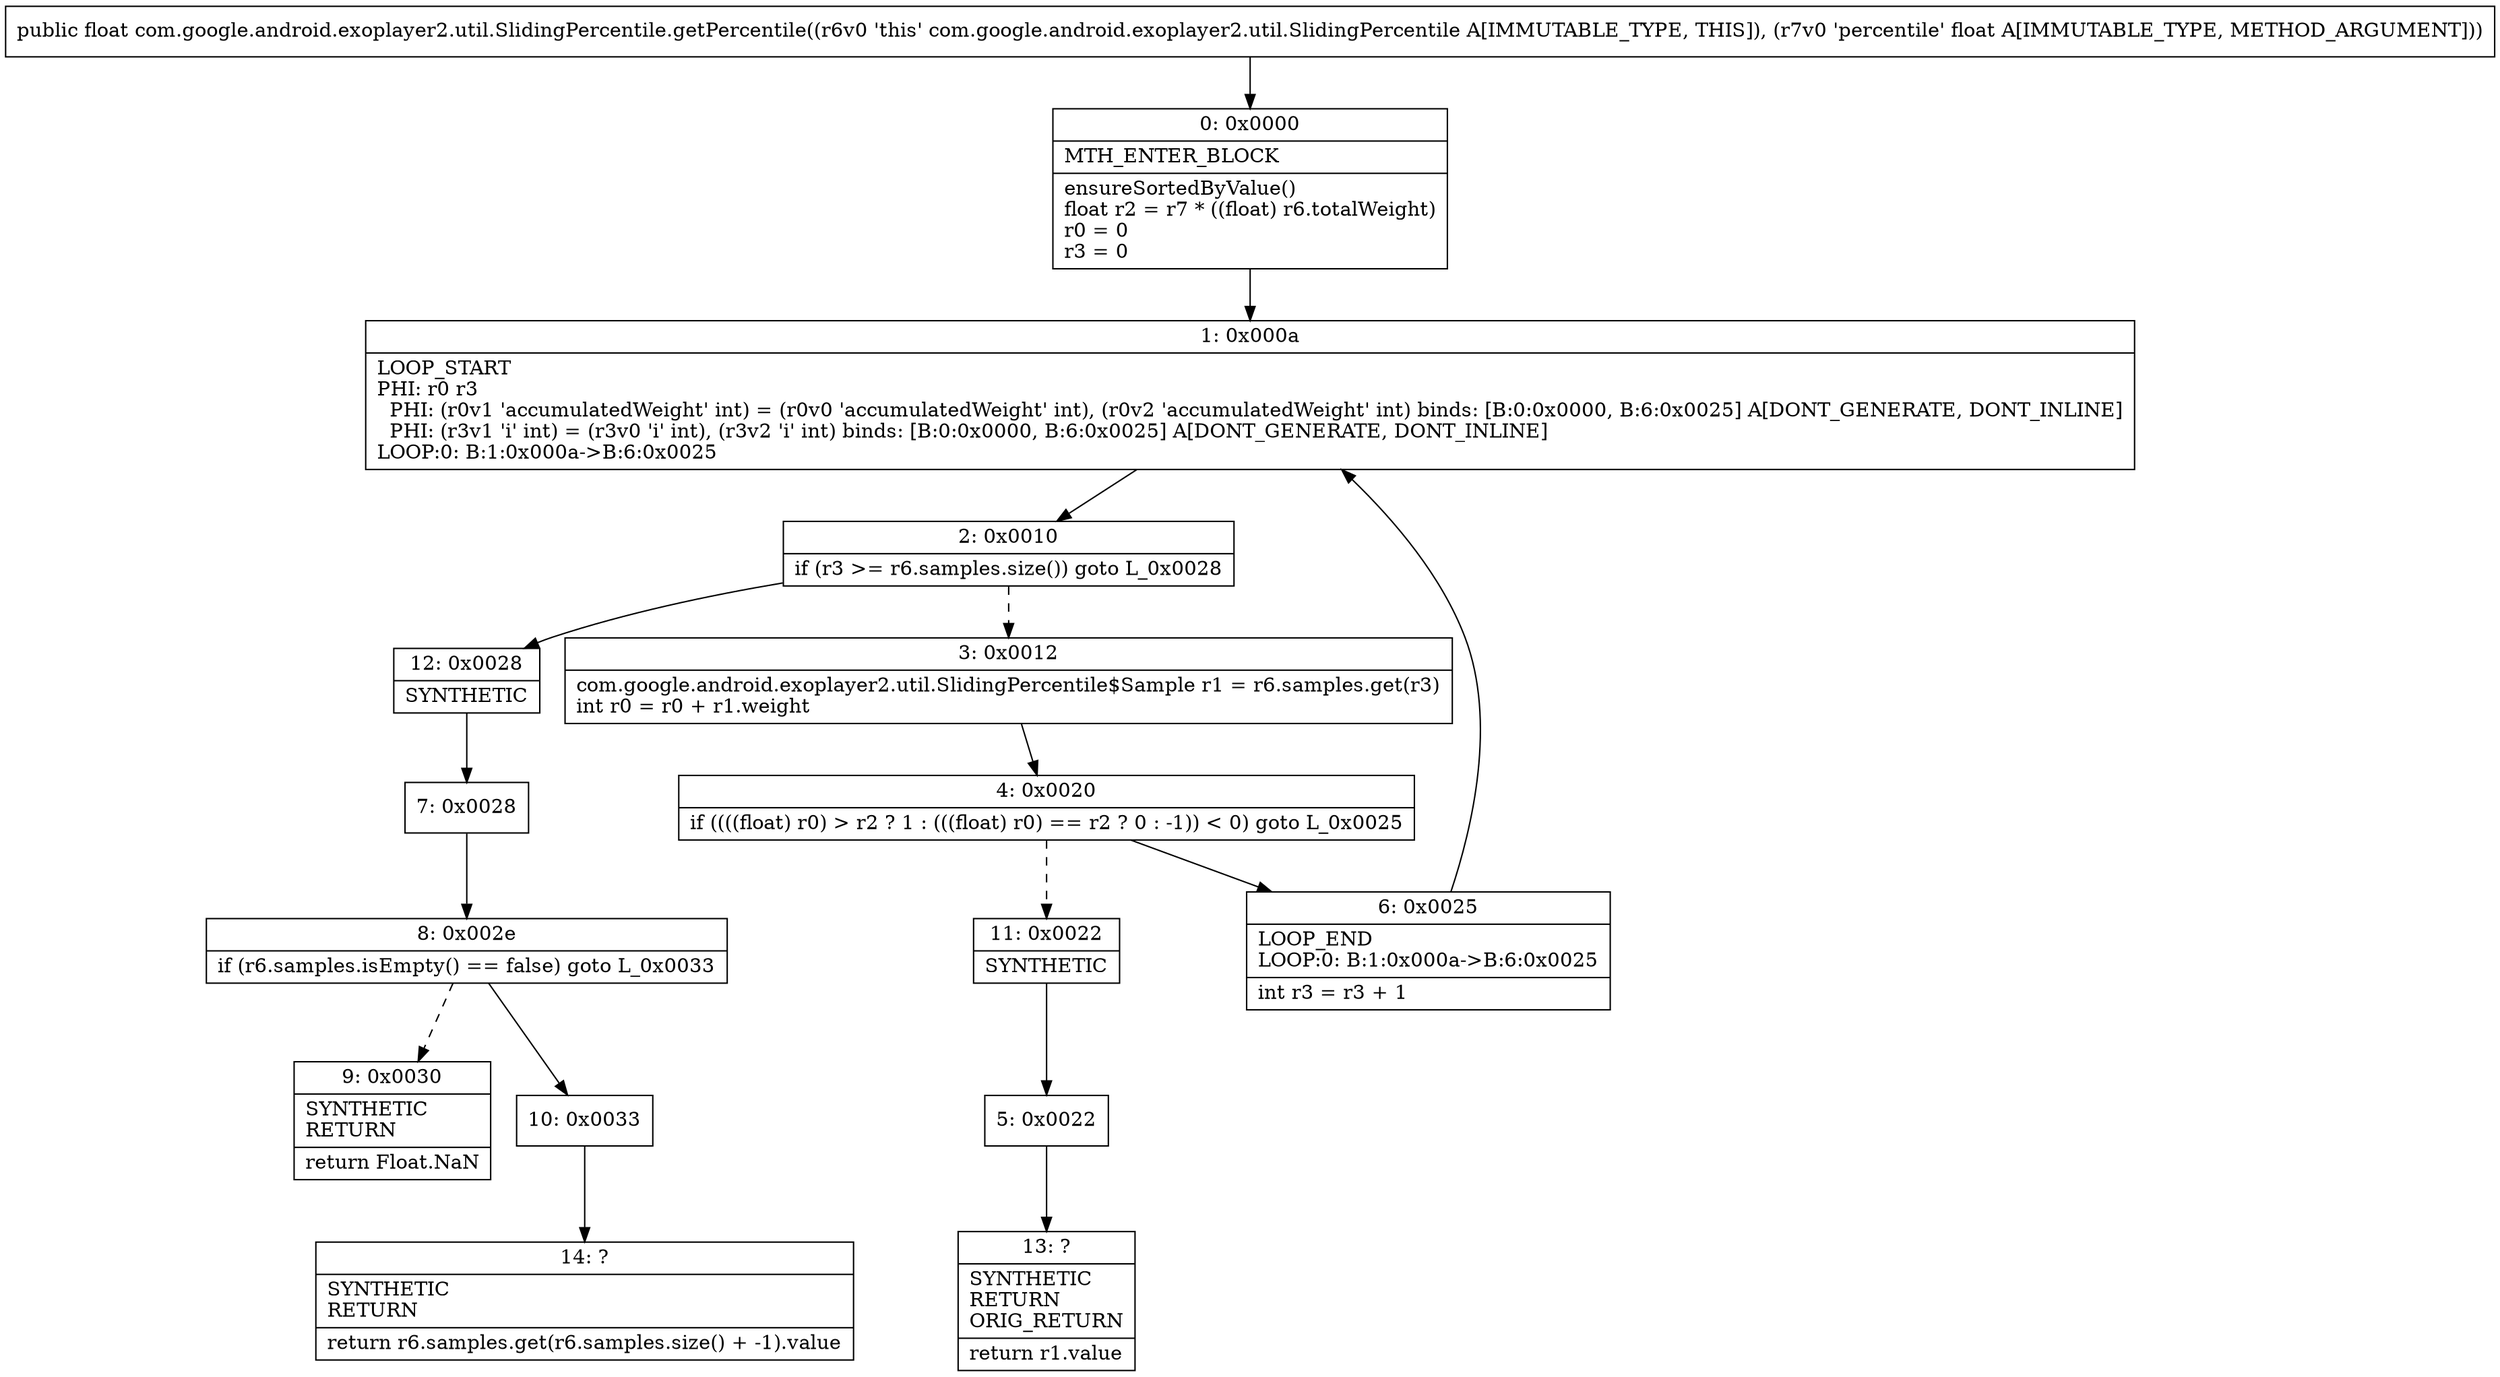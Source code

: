digraph "CFG forcom.google.android.exoplayer2.util.SlidingPercentile.getPercentile(F)F" {
Node_0 [shape=record,label="{0\:\ 0x0000|MTH_ENTER_BLOCK\l|ensureSortedByValue()\lfloat r2 = r7 * ((float) r6.totalWeight)\lr0 = 0\lr3 = 0\l}"];
Node_1 [shape=record,label="{1\:\ 0x000a|LOOP_START\lPHI: r0 r3 \l  PHI: (r0v1 'accumulatedWeight' int) = (r0v0 'accumulatedWeight' int), (r0v2 'accumulatedWeight' int) binds: [B:0:0x0000, B:6:0x0025] A[DONT_GENERATE, DONT_INLINE]\l  PHI: (r3v1 'i' int) = (r3v0 'i' int), (r3v2 'i' int) binds: [B:0:0x0000, B:6:0x0025] A[DONT_GENERATE, DONT_INLINE]\lLOOP:0: B:1:0x000a\-\>B:6:0x0025\l}"];
Node_2 [shape=record,label="{2\:\ 0x0010|if (r3 \>= r6.samples.size()) goto L_0x0028\l}"];
Node_3 [shape=record,label="{3\:\ 0x0012|com.google.android.exoplayer2.util.SlidingPercentile$Sample r1 = r6.samples.get(r3)\lint r0 = r0 + r1.weight\l}"];
Node_4 [shape=record,label="{4\:\ 0x0020|if ((((float) r0) \> r2 ? 1 : (((float) r0) == r2 ? 0 : \-1)) \< 0) goto L_0x0025\l}"];
Node_5 [shape=record,label="{5\:\ 0x0022}"];
Node_6 [shape=record,label="{6\:\ 0x0025|LOOP_END\lLOOP:0: B:1:0x000a\-\>B:6:0x0025\l|int r3 = r3 + 1\l}"];
Node_7 [shape=record,label="{7\:\ 0x0028}"];
Node_8 [shape=record,label="{8\:\ 0x002e|if (r6.samples.isEmpty() == false) goto L_0x0033\l}"];
Node_9 [shape=record,label="{9\:\ 0x0030|SYNTHETIC\lRETURN\l|return Float.NaN\l}"];
Node_10 [shape=record,label="{10\:\ 0x0033}"];
Node_11 [shape=record,label="{11\:\ 0x0022|SYNTHETIC\l}"];
Node_12 [shape=record,label="{12\:\ 0x0028|SYNTHETIC\l}"];
Node_13 [shape=record,label="{13\:\ ?|SYNTHETIC\lRETURN\lORIG_RETURN\l|return r1.value\l}"];
Node_14 [shape=record,label="{14\:\ ?|SYNTHETIC\lRETURN\l|return r6.samples.get(r6.samples.size() + \-1).value\l}"];
MethodNode[shape=record,label="{public float com.google.android.exoplayer2.util.SlidingPercentile.getPercentile((r6v0 'this' com.google.android.exoplayer2.util.SlidingPercentile A[IMMUTABLE_TYPE, THIS]), (r7v0 'percentile' float A[IMMUTABLE_TYPE, METHOD_ARGUMENT])) }"];
MethodNode -> Node_0;
Node_0 -> Node_1;
Node_1 -> Node_2;
Node_2 -> Node_3[style=dashed];
Node_2 -> Node_12;
Node_3 -> Node_4;
Node_4 -> Node_6;
Node_4 -> Node_11[style=dashed];
Node_5 -> Node_13;
Node_6 -> Node_1;
Node_7 -> Node_8;
Node_8 -> Node_9[style=dashed];
Node_8 -> Node_10;
Node_10 -> Node_14;
Node_11 -> Node_5;
Node_12 -> Node_7;
}

